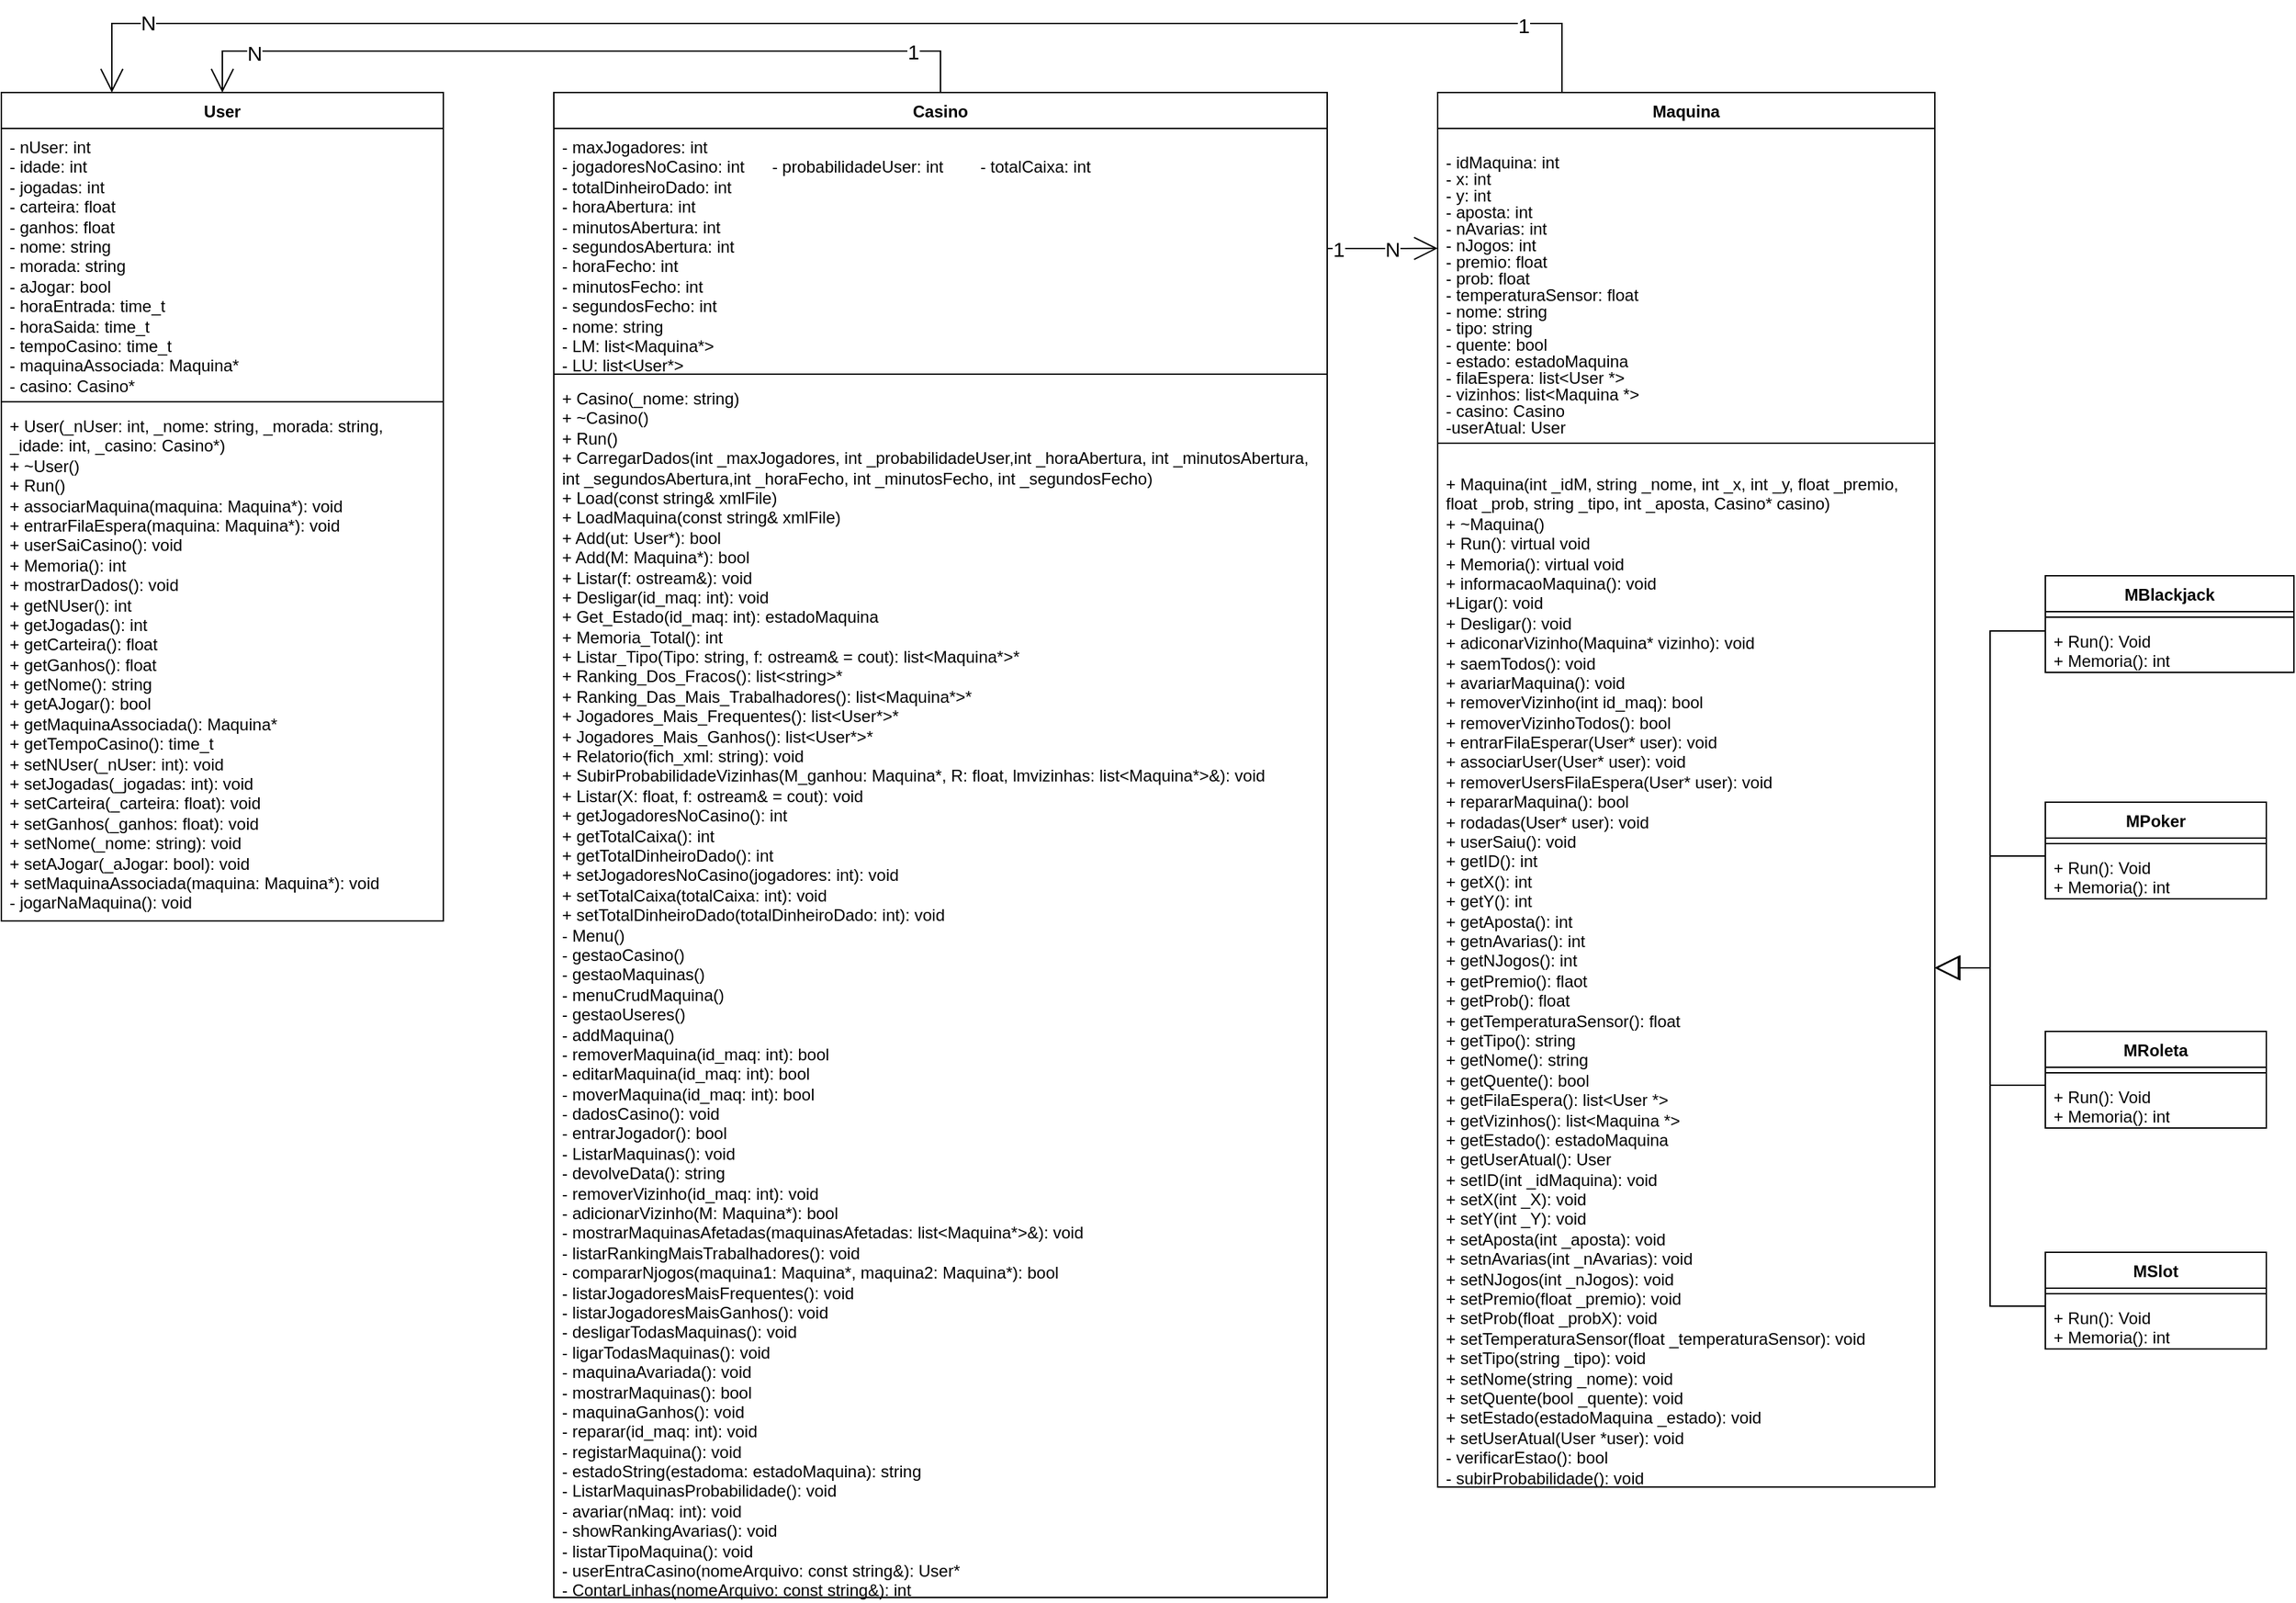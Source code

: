 <mxfile version="23.1.0" type="device">
  <diagram name="Page-1" id="v8UeYEZOYNwBGfjtSWfb">
    <mxGraphModel dx="1949" dy="534" grid="1" gridSize="10" guides="1" tooltips="1" connect="1" arrows="1" fold="1" page="1" pageScale="1" pageWidth="850" pageHeight="1100" math="0" shadow="0">
      <root>
        <mxCell id="0" />
        <mxCell id="1" parent="0" />
        <mxCell id="SOwEXC-4IN14rf8NVUA4-1" value="Casino" style="swimlane;fontStyle=1;align=center;verticalAlign=top;childLayout=stackLayout;horizontal=1;startSize=26;horizontalStack=0;resizeParent=1;resizeParentMax=0;resizeLast=0;collapsible=1;marginBottom=0;whiteSpace=wrap;html=1;" parent="1" vertex="1">
          <mxGeometry x="-160" y="80" width="560" height="1090" as="geometry" />
        </mxCell>
        <mxCell id="SOwEXC-4IN14rf8NVUA4-2" value="- maxJogadores: int&amp;nbsp; &amp;nbsp; &amp;nbsp; &amp;nbsp; &amp;nbsp; &amp;nbsp; &lt;br&gt;- jogadoresNoCasino: int&amp;nbsp; &amp;nbsp; &amp;nbsp; - probabilidadeUser: int&amp;nbsp; &amp;nbsp; &amp;nbsp; &amp;nbsp; - totalCaixa: int&amp;nbsp; &amp;nbsp; &amp;nbsp; &amp;nbsp; &amp;nbsp; &amp;nbsp; &amp;nbsp; &amp;nbsp; &amp;nbsp;&lt;br style=&quot;border-color: var(--border-color); padding: 0px; margin: 0px;&quot;&gt;- totalDinheiroDado: int&amp;nbsp; &amp;nbsp; &amp;nbsp; &lt;br&gt;- horaAbertura: int&amp;nbsp; &amp;nbsp; &amp;nbsp; &amp;nbsp; &amp;nbsp; &amp;nbsp; &amp;nbsp;&lt;br&gt;- minutosAbertura: int&amp;nbsp; &amp;nbsp; &amp;nbsp; &amp;nbsp;&amp;nbsp;&lt;br&gt;- segundosAbertura: int&amp;nbsp; &amp;nbsp; &lt;br&gt;- horaFecho: int&amp;nbsp; &amp;nbsp; &amp;nbsp; &amp;nbsp; &amp;nbsp; &amp;nbsp; &amp;nbsp; &amp;nbsp; &lt;br&gt;- minutosFecho: int&amp;nbsp; &amp;nbsp; &amp;nbsp; &amp;nbsp; &amp;nbsp; &amp;nbsp;&amp;nbsp;&lt;br style=&quot;border-color: var(--border-color); padding: 0px; margin: 0px;&quot;&gt;- segundosFecho: int&amp;nbsp; &amp;nbsp; &amp;nbsp; &amp;nbsp; &lt;br&gt;- nome: string&amp;nbsp; &amp;nbsp; &amp;nbsp; &amp;nbsp; &amp;nbsp; &amp;nbsp; &amp;nbsp; &amp;nbsp; &amp;nbsp; &amp;nbsp; &lt;br&gt;- LM: list&amp;lt;Maquina*&amp;gt;&amp;nbsp; &amp;nbsp; &amp;nbsp; &amp;nbsp; &amp;nbsp;&amp;nbsp;&lt;br style=&quot;border-color: var(--border-color); padding: 0px; margin: 0px;&quot;&gt;- LU: list&amp;lt;User*&amp;gt;&amp;nbsp; &amp;nbsp;" style="text;strokeColor=none;fillColor=none;align=left;verticalAlign=top;spacingLeft=4;spacingRight=4;overflow=hidden;rotatable=0;points=[[0,0.5],[1,0.5]];portConstraint=eastwest;whiteSpace=wrap;html=1;" parent="SOwEXC-4IN14rf8NVUA4-1" vertex="1">
          <mxGeometry y="26" width="560" height="174" as="geometry" />
        </mxCell>
        <mxCell id="SOwEXC-4IN14rf8NVUA4-3" value="" style="line;strokeWidth=1;fillColor=none;align=left;verticalAlign=middle;spacingTop=-1;spacingLeft=3;spacingRight=3;rotatable=0;labelPosition=right;points=[];portConstraint=eastwest;strokeColor=inherit;" parent="SOwEXC-4IN14rf8NVUA4-1" vertex="1">
          <mxGeometry y="200" width="560" height="8" as="geometry" />
        </mxCell>
        <mxCell id="SOwEXC-4IN14rf8NVUA4-4" value="+ Casino(_nome: string)&amp;nbsp; &amp;nbsp; &amp;nbsp; &amp;nbsp; &amp;nbsp; &amp;nbsp;&lt;br style=&quot;border-color: var(--border-color); padding: 0px; margin: 0px;&quot;&gt;+ ~Casino()&amp;nbsp; &amp;nbsp; &amp;nbsp; &amp;nbsp; &amp;nbsp; &amp;nbsp; &amp;nbsp; &amp;nbsp; &amp;nbsp; &amp;nbsp; &amp;nbsp; &amp;nbsp;&lt;br style=&quot;border-color: var(--border-color); padding: 0px; margin: 0px;&quot;&gt;+ Run()&amp;nbsp; &amp;nbsp; &amp;nbsp; &amp;nbsp; &amp;nbsp; &amp;nbsp; &amp;nbsp; &amp;nbsp; &amp;nbsp; &amp;nbsp; &amp;nbsp; &amp;nbsp; &amp;nbsp; &amp;nbsp;&lt;br style=&quot;border-color: var(--border-color); padding: 0px; margin: 0px;&quot;&gt;+ CarregarDados(int _maxJogadores, int _probabilidadeUser,int _horaAbertura, int _minutosAbertura, int _segundosAbertura,int _horaFecho, int _minutosFecho, int _segundosFecho)&amp;nbsp; &amp;nbsp; &amp;nbsp; &amp;nbsp; &amp;nbsp; &amp;nbsp; &amp;nbsp;&amp;nbsp;&lt;br style=&quot;border-color: var(--border-color); padding: 0px; margin: 0px;&quot;&gt;+ Load(const string&amp;amp; xmlFile)&amp;nbsp; &amp;nbsp; &amp;nbsp; &amp;nbsp; &amp;nbsp; &amp;nbsp; &amp;nbsp; &amp;nbsp; &amp;nbsp; &amp;nbsp; &amp;nbsp; &amp;nbsp;&lt;br style=&quot;border-color: var(--border-color); padding: 0px; margin: 0px;&quot;&gt;+ LoadMaquina(const string&amp;amp; xmlFile)&amp;nbsp; &amp;nbsp; &amp;nbsp; &amp;nbsp; &amp;nbsp; &amp;nbsp; &amp;nbsp; &amp;nbsp;&amp;nbsp;&lt;br style=&quot;border-color: var(--border-color); padding: 0px; margin: 0px;&quot;&gt;+ Add(ut: User*): bool&amp;nbsp; &amp;nbsp; &amp;nbsp; &amp;nbsp; &amp;nbsp; &amp;nbsp;&amp;nbsp;&lt;br style=&quot;border-color: var(--border-color); padding: 0px; margin: 0px;&quot;&gt;+ Add(M: Maquina*): bool&amp;nbsp; &amp;nbsp; &amp;nbsp; &amp;nbsp; &amp;nbsp;&amp;nbsp;&lt;br style=&quot;border-color: var(--border-color); padding: 0px; margin: 0px;&quot;&gt;+ Listar(f: ostream&amp;amp;): void&amp;nbsp; &amp;nbsp; &amp;nbsp; &amp;nbsp;&lt;br style=&quot;border-color: var(--border-color); padding: 0px; margin: 0px;&quot;&gt;+ Desligar(id_maq: int): void&amp;nbsp; &amp;nbsp; &amp;nbsp;&lt;br style=&quot;border-color: var(--border-color); padding: 0px; margin: 0px;&quot;&gt;+ Get_Estado(id_maq: int): estadoMaquina&amp;nbsp;&lt;br style=&quot;border-color: var(--border-color); padding: 0px; margin: 0px;&quot;&gt;+ Memoria_Total(): int&amp;nbsp; &amp;nbsp; &amp;nbsp; &amp;nbsp; &amp;nbsp; &amp;nbsp;&amp;nbsp;&lt;br style=&quot;border-color: var(--border-color); padding: 0px; margin: 0px;&quot;&gt;+ Listar_Tipo(Tipo: string, f: ostream&amp;amp; = cout): list&amp;lt;Maquina*&amp;gt;*&amp;nbsp;&lt;br style=&quot;border-color: var(--border-color); padding: 0px; margin: 0px;&quot;&gt;+ Ranking_Dos_Fracos(): list&amp;lt;string&amp;gt;*&amp;nbsp;&lt;br style=&quot;border-color: var(--border-color); padding: 0px; margin: 0px;&quot;&gt;+ Ranking_Das_Mais_Trabalhadores(): list&amp;lt;Maquina*&amp;gt;*&amp;nbsp;&lt;br style=&quot;border-color: var(--border-color); padding: 0px; margin: 0px;&quot;&gt;+ Jogadores_Mais_Frequentes(): list&amp;lt;User*&amp;gt;*&amp;nbsp;&lt;br style=&quot;border-color: var(--border-color); padding: 0px; margin: 0px;&quot;&gt;+ Jogadores_Mais_Ganhos(): list&amp;lt;User*&amp;gt;*&amp;nbsp;&lt;br style=&quot;border-color: var(--border-color); padding: 0px; margin: 0px;&quot;&gt;+ Relatorio(fich_xml: string): void&amp;nbsp;&lt;br style=&quot;border-color: var(--border-color); padding: 0px; margin: 0px;&quot;&gt;+ SubirProbabilidadeVizinhas(M_ganhou: Maquina*, R: float, lmvizinhas: list&amp;lt;Maquina*&amp;gt;&amp;amp;): void&amp;nbsp;&lt;br style=&quot;border-color: var(--border-color); padding: 0px; margin: 0px;&quot;&gt;+ Listar(X: float, f: ostream&amp;amp; = cout): void&amp;nbsp;&lt;br style=&quot;border-color: var(--border-color); padding: 0px; margin: 0px;&quot;&gt;+ getJogadoresNoCasino(): int&amp;nbsp; &amp;nbsp; &amp;nbsp;&lt;br style=&quot;border-color: var(--border-color); padding: 0px; margin: 0px;&quot;&gt;+ getTotalCaixa(): int&amp;nbsp; &amp;nbsp; &amp;nbsp; &amp;nbsp; &amp;nbsp; &amp;nbsp;&amp;nbsp;&lt;br style=&quot;border-color: var(--border-color); padding: 0px; margin: 0px;&quot;&gt;+ getTotalDinheiroDado(): int&amp;nbsp; &amp;nbsp; &amp;nbsp;&lt;br style=&quot;border-color: var(--border-color); padding: 0px; margin: 0px;&quot;&gt;+ setJogadoresNoCasino(jogadores: int): void&amp;nbsp;&lt;br style=&quot;border-color: var(--border-color); padding: 0px; margin: 0px;&quot;&gt;+ setTotalCaixa(totalCaixa: int): void&amp;nbsp;&lt;br style=&quot;border-color: var(--border-color); padding: 0px; margin: 0px;&quot;&gt;+ setTotalDinheiroDado(totalDinheiroDado: int): void&amp;nbsp;&lt;br&gt;- Menu()&amp;nbsp; &amp;nbsp; &amp;nbsp; &amp;nbsp; &amp;nbsp; &amp;nbsp; &amp;nbsp; &amp;nbsp; &amp;nbsp; &amp;nbsp; &amp;nbsp; &amp;nbsp; &amp;nbsp;&amp;nbsp;&lt;br style=&quot;border-color: var(--border-color); padding: 0px; margin: 0px;&quot;&gt;- gestaoCasino()&amp;nbsp; &amp;nbsp; &amp;nbsp; &amp;nbsp; &amp;nbsp; &amp;nbsp; &amp;nbsp; &amp;nbsp; &amp;nbsp;&amp;nbsp;&lt;br style=&quot;border-color: var(--border-color); padding: 0px; margin: 0px;&quot;&gt;- gestaoMaquinas()&amp;nbsp; &amp;nbsp; &amp;nbsp; &amp;nbsp; &amp;nbsp; &amp;nbsp; &amp;nbsp; &amp;nbsp;&amp;nbsp;&lt;br style=&quot;border-color: var(--border-color); padding: 0px; margin: 0px;&quot;&gt;- menuCrudMaquina()&amp;nbsp; &amp;nbsp; &amp;nbsp; &amp;nbsp; &amp;nbsp; &amp;nbsp; &amp;nbsp; &amp;nbsp;&lt;br style=&quot;border-color: var(--border-color); padding: 0px; margin: 0px;&quot;&gt;- gestaoUseres()&amp;nbsp; &amp;nbsp; &amp;nbsp; &amp;nbsp; &amp;nbsp; &amp;nbsp; &amp;nbsp; &amp;nbsp; &amp;nbsp;&amp;nbsp;&lt;br style=&quot;border-color: var(--border-color); padding: 0px; margin: 0px;&quot;&gt;- addMaquina()&amp;nbsp; &amp;nbsp; &amp;nbsp; &amp;nbsp; &amp;nbsp; &amp;nbsp; &amp;nbsp; &amp;nbsp; &amp;nbsp; &amp;nbsp;&amp;nbsp;&lt;br style=&quot;border-color: var(--border-color); padding: 0px; margin: 0px;&quot;&gt;- removerMaquina(id_maq: int): bool&amp;nbsp;&lt;br style=&quot;border-color: var(--border-color); padding: 0px; margin: 0px;&quot;&gt;- editarMaquina(id_maq: int): bool&lt;br style=&quot;border-color: var(--border-color); padding: 0px; margin: 0px;&quot;&gt;- moverMaquina(id_maq: int): bool&amp;nbsp;&lt;br style=&quot;border-color: var(--border-color); padding: 0px; margin: 0px;&quot;&gt;- dadosCasino(): void&amp;nbsp; &amp;nbsp; &amp;nbsp; &amp;nbsp; &amp;nbsp; &amp;nbsp; &amp;nbsp;&lt;br style=&quot;border-color: var(--border-color); padding: 0px; margin: 0px;&quot;&gt;- entrarJogador(): bool&amp;nbsp; &amp;nbsp; &amp;nbsp; &amp;nbsp; &amp;nbsp; &amp;nbsp;&lt;br style=&quot;border-color: var(--border-color); padding: 0px; margin: 0px;&quot;&gt;- ListarMaquinas(): void&amp;nbsp; &amp;nbsp; &amp;nbsp; &amp;nbsp; &amp;nbsp;&amp;nbsp;&lt;br style=&quot;border-color: var(--border-color); padding: 0px; margin: 0px;&quot;&gt;- devolveData(): string&amp;nbsp; &amp;nbsp; &amp;nbsp; &amp;nbsp; &amp;nbsp; &amp;nbsp;&lt;br style=&quot;border-color: var(--border-color); padding: 0px; margin: 0px;&quot;&gt;- removerVizinho(id_maq: int): void&amp;nbsp;&lt;br style=&quot;border-color: var(--border-color); padding: 0px; margin: 0px;&quot;&gt;- adicionarVizinho(M: Maquina*): bool&amp;nbsp;&lt;br style=&quot;border-color: var(--border-color); padding: 0px; margin: 0px;&quot;&gt;- mostrarMaquinasAfetadas(maquinasAfetadas: list&amp;lt;Maquina*&amp;gt;&amp;amp;): void&amp;nbsp;&lt;br style=&quot;border-color: var(--border-color); padding: 0px; margin: 0px;&quot;&gt;- listarRankingMaisTrabalhadores(): void&amp;nbsp;&lt;br style=&quot;border-color: var(--border-color); padding: 0px; margin: 0px;&quot;&gt;- compararNjogos(maquina1: Maquina*, maquina2: Maquina*): bool&amp;nbsp;&lt;br style=&quot;border-color: var(--border-color); padding: 0px; margin: 0px;&quot;&gt;- listarJogadoresMaisFrequentes(): void&amp;nbsp;&lt;br style=&quot;border-color: var(--border-color); padding: 0px; margin: 0px;&quot;&gt;- listarJogadoresMaisGanhos(): void&amp;nbsp;&lt;br style=&quot;border-color: var(--border-color); padding: 0px; margin: 0px;&quot;&gt;- desligarTodasMaquinas(): void&amp;nbsp; &amp;nbsp;&lt;br style=&quot;border-color: var(--border-color); padding: 0px; margin: 0px;&quot;&gt;- ligarTodasMaquinas(): void&amp;nbsp; &amp;nbsp; &amp;nbsp;&amp;nbsp;&lt;br style=&quot;border-color: var(--border-color); padding: 0px; margin: 0px;&quot;&gt;- maquinaAvariada(): void&amp;nbsp; &amp;nbsp; &amp;nbsp; &amp;nbsp; &amp;nbsp;&lt;br style=&quot;border-color: var(--border-color); padding: 0px; margin: 0px;&quot;&gt;- mostrarMaquinas(): bool&amp;nbsp; &amp;nbsp; &amp;nbsp; &amp;nbsp; &amp;nbsp;&lt;br style=&quot;border-color: var(--border-color); padding: 0px; margin: 0px;&quot;&gt;- maquinaGanhos(): void&amp;nbsp; &amp;nbsp; &amp;nbsp; &amp;nbsp; &amp;nbsp; &amp;nbsp;&lt;br style=&quot;border-color: var(--border-color); padding: 0px; margin: 0px;&quot;&gt;- reparar(id_maq: int): void&amp;nbsp; &amp;nbsp; &amp;nbsp;&amp;nbsp;&lt;br style=&quot;border-color: var(--border-color); padding: 0px; margin: 0px;&quot;&gt;- registarMaquina(): void&amp;nbsp; &amp;nbsp; &amp;nbsp; &amp;nbsp; &amp;nbsp;&lt;br style=&quot;border-color: var(--border-color); padding: 0px; margin: 0px;&quot;&gt;- estadoString(estadoma: estadoMaquina): string&amp;nbsp;&lt;br style=&quot;border-color: var(--border-color); padding: 0px; margin: 0px;&quot;&gt;- ListarMaquinasProbabilidade(): void&amp;nbsp;&lt;br style=&quot;border-color: var(--border-color); padding: 0px; margin: 0px;&quot;&gt;- avariar(nMaq: int): void&amp;nbsp; &amp;nbsp; &amp;nbsp; &amp;nbsp; &amp;nbsp;&lt;br style=&quot;border-color: var(--border-color); padding: 0px; margin: 0px;&quot;&gt;- showRankingAvarias(): void&amp;nbsp; &amp;nbsp; &amp;nbsp; &amp;nbsp;&lt;br style=&quot;border-color: var(--border-color); padding: 0px; margin: 0px;&quot;&gt;- listarTipoMaquina(): void&amp;nbsp; &amp;nbsp; &amp;nbsp; &amp;nbsp;&amp;nbsp;&lt;br style=&quot;border-color: var(--border-color); padding: 0px; margin: 0px;&quot;&gt;- userEntraCasino(nomeArquivo: const string&amp;amp;): User*&amp;nbsp;&lt;br style=&quot;border-color: var(--border-color); padding: 0px; margin: 0px;&quot;&gt;- ContarLinhas(nomeArquivo: const string&amp;amp;): int&amp;nbsp;&lt;br style=&quot;border-color: var(--border-color); padding: 0px; margin: 0px;&quot;&gt;- getNome(): string" style="text;strokeColor=none;fillColor=none;align=left;verticalAlign=top;spacingLeft=4;spacingRight=4;overflow=hidden;rotatable=0;points=[[0,0.5],[1,0.5]];portConstraint=eastwest;whiteSpace=wrap;html=1;" parent="SOwEXC-4IN14rf8NVUA4-1" vertex="1">
          <mxGeometry y="208" width="560" height="882" as="geometry" />
        </mxCell>
        <mxCell id="v8InRVTzaZ4bghWR876y-48" style="edgeStyle=orthogonalEdgeStyle;rounded=0;orthogonalLoop=1;jettySize=auto;html=1;exitX=0.5;exitY=0;exitDx=0;exitDy=0;entryX=0.5;entryY=0;entryDx=0;entryDy=0;endArrow=none;endFill=0;startArrow=open;startFill=0;startSize=15;" edge="1" parent="1" source="SOwEXC-4IN14rf8NVUA4-5" target="SOwEXC-4IN14rf8NVUA4-1">
          <mxGeometry relative="1" as="geometry" />
        </mxCell>
        <mxCell id="v8InRVTzaZ4bghWR876y-57" value="&lt;font style=&quot;font-size: 15px;&quot;&gt;N&lt;/font&gt;" style="edgeLabel;html=1;align=center;verticalAlign=middle;resizable=0;points=[];" vertex="1" connectable="0" parent="v8InRVTzaZ4bghWR876y-48">
          <mxGeometry x="-0.817" y="-1" relative="1" as="geometry">
            <mxPoint as="offset" />
          </mxGeometry>
        </mxCell>
        <mxCell id="v8InRVTzaZ4bghWR876y-58" value="&lt;font style=&quot;font-size: 15px;&quot;&gt;1&lt;/font&gt;" style="edgeLabel;html=1;align=center;verticalAlign=middle;resizable=0;points=[];" vertex="1" connectable="0" parent="v8InRVTzaZ4bghWR876y-48">
          <mxGeometry x="0.828" relative="1" as="geometry">
            <mxPoint as="offset" />
          </mxGeometry>
        </mxCell>
        <mxCell id="SOwEXC-4IN14rf8NVUA4-5" value="User" style="swimlane;fontStyle=1;align=center;verticalAlign=top;childLayout=stackLayout;horizontal=1;startSize=26;horizontalStack=0;resizeParent=1;resizeParentMax=0;resizeLast=0;collapsible=1;marginBottom=0;whiteSpace=wrap;html=1;" parent="1" vertex="1">
          <mxGeometry x="-560" y="80" width="320" height="600" as="geometry" />
        </mxCell>
        <mxCell id="SOwEXC-4IN14rf8NVUA4-6" value="- nUser: int&amp;nbsp; &amp;nbsp; &amp;nbsp; &amp;nbsp; &amp;nbsp; &amp;nbsp; &amp;nbsp; &amp;nbsp; &amp;nbsp; &amp;nbsp; &amp;nbsp;&amp;nbsp;&lt;br style=&quot;border-color: var(--border-color); padding: 0px; margin: 0px;&quot;&gt;- idade: int&amp;nbsp; &amp;nbsp; &amp;nbsp; &amp;nbsp; &amp;nbsp; &amp;nbsp; &amp;nbsp; &amp;nbsp; &amp;nbsp; &amp;nbsp; &amp;nbsp;&amp;nbsp;&lt;br style=&quot;border-color: var(--border-color); padding: 0px; margin: 0px;&quot;&gt;- jogadas: int&amp;nbsp; &amp;nbsp; &amp;nbsp; &amp;nbsp; &amp;nbsp; &amp;nbsp; &amp;nbsp; &amp;nbsp; &amp;nbsp; &amp;nbsp;&amp;nbsp;&lt;br style=&quot;border-color: var(--border-color); padding: 0px; margin: 0px;&quot;&gt;- carteira: float&amp;nbsp; &amp;nbsp; &amp;nbsp; &amp;nbsp; &amp;nbsp; &amp;nbsp; &amp;nbsp; &amp;nbsp; &amp;nbsp;&lt;br style=&quot;border-color: var(--border-color); padding: 0px; margin: 0px;&quot;&gt;- ganhos: float&amp;nbsp; &amp;nbsp; &amp;nbsp; &amp;nbsp; &amp;nbsp; &amp;nbsp; &amp;nbsp; &amp;nbsp; &amp;nbsp; &amp;nbsp;&lt;br style=&quot;border-color: var(--border-color); padding: 0px; margin: 0px;&quot;&gt;- nome: string&amp;nbsp; &amp;nbsp; &amp;nbsp; &amp;nbsp; &amp;nbsp; &amp;nbsp; &amp;nbsp; &amp;nbsp; &amp;nbsp; &amp;nbsp;&amp;nbsp;&lt;br style=&quot;border-color: var(--border-color); padding: 0px; margin: 0px;&quot;&gt;- morada: string&amp;nbsp; &amp;nbsp; &amp;nbsp; &amp;nbsp; &amp;nbsp; &amp;nbsp; &amp;nbsp; &amp;nbsp; &amp;nbsp;&amp;nbsp;&lt;br style=&quot;border-color: var(--border-color); padding: 0px; margin: 0px;&quot;&gt;- aJogar: bool&amp;nbsp; &amp;nbsp; &amp;nbsp; &amp;nbsp; &amp;nbsp; &amp;nbsp; &amp;nbsp; &amp;nbsp; &amp;nbsp; &amp;nbsp;&amp;nbsp;&lt;br style=&quot;border-color: var(--border-color); padding: 0px; margin: 0px;&quot;&gt;- horaEntrada: time_t&amp;nbsp; &amp;nbsp; &amp;nbsp; &amp;nbsp; &amp;nbsp; &amp;nbsp; &amp;nbsp;&lt;br style=&quot;border-color: var(--border-color); padding: 0px; margin: 0px;&quot;&gt;- horaSaida: time_t&amp;nbsp; &amp;nbsp; &amp;nbsp; &amp;nbsp; &amp;nbsp; &amp;nbsp; &amp;nbsp; &amp;nbsp;&lt;br style=&quot;border-color: var(--border-color); padding: 0px; margin: 0px;&quot;&gt;- tempoCasino: time_t&amp;nbsp; &amp;nbsp; &amp;nbsp; &amp;nbsp; &amp;nbsp; &amp;nbsp; &amp;nbsp;&lt;br style=&quot;border-color: var(--border-color); padding: 0px; margin: 0px;&quot;&gt;- maquinaAssociada: Maquina*&amp;nbsp; &amp;nbsp; &amp;nbsp;&amp;nbsp;&lt;br style=&quot;border-color: var(--border-color); padding: 0px; margin: 0px;&quot;&gt;- casino: Casino*&amp;nbsp;" style="text;strokeColor=none;fillColor=none;align=left;verticalAlign=top;spacingLeft=4;spacingRight=4;overflow=hidden;rotatable=0;points=[[0,0.5],[1,0.5]];portConstraint=eastwest;whiteSpace=wrap;html=1;" parent="SOwEXC-4IN14rf8NVUA4-5" vertex="1">
          <mxGeometry y="26" width="320" height="194" as="geometry" />
        </mxCell>
        <mxCell id="SOwEXC-4IN14rf8NVUA4-7" value="" style="line;strokeWidth=1;fillColor=none;align=left;verticalAlign=middle;spacingTop=-1;spacingLeft=3;spacingRight=3;rotatable=0;labelPosition=right;points=[];portConstraint=eastwest;strokeColor=inherit;" parent="SOwEXC-4IN14rf8NVUA4-5" vertex="1">
          <mxGeometry y="220" width="320" height="8" as="geometry" />
        </mxCell>
        <mxCell id="SOwEXC-4IN14rf8NVUA4-8" value="+ User(_nUser: int, _nome: string, _morada: string, _idade: int, _casino: Casino*)&amp;nbsp;&lt;br style=&quot;border-color: var(--border-color); padding: 0px; margin: 0px;&quot;&gt;+ ~User()&amp;nbsp; &amp;nbsp; &amp;nbsp; &amp;nbsp; &amp;nbsp; &amp;nbsp; &amp;nbsp; &amp;nbsp; &amp;nbsp; &amp;nbsp; &amp;nbsp; &amp;nbsp; &amp;nbsp;&lt;br style=&quot;border-color: var(--border-color); padding: 0px; margin: 0px;&quot;&gt;+ Run()&amp;nbsp; &amp;nbsp; &amp;nbsp; &amp;nbsp; &amp;nbsp; &amp;nbsp; &amp;nbsp; &amp;nbsp; &amp;nbsp; &amp;nbsp; &amp;nbsp; &amp;nbsp; &amp;nbsp; &amp;nbsp;&lt;br style=&quot;border-color: var(--border-color); padding: 0px; margin: 0px;&quot;&gt;+ associarMaquina(maquina: Maquina*): void&amp;nbsp;&lt;br style=&quot;border-color: var(--border-color); padding: 0px; margin: 0px;&quot;&gt;+ entrarFilaEspera(maquina: Maquina*): void&amp;nbsp;&lt;br style=&quot;border-color: var(--border-color); padding: 0px; margin: 0px;&quot;&gt;+ userSaiCasino(): void&amp;nbsp; &amp;nbsp; &amp;nbsp; &amp;nbsp; &amp;nbsp; &amp;nbsp;&lt;br style=&quot;border-color: var(--border-color); padding: 0px; margin: 0px;&quot;&gt;+ Memoria(): int&amp;nbsp; &amp;nbsp; &amp;nbsp; &amp;nbsp; &amp;nbsp; &amp;nbsp; &amp;nbsp; &amp;nbsp; &amp;nbsp;&amp;nbsp;&lt;br style=&quot;border-color: var(--border-color); padding: 0px; margin: 0px;&quot;&gt;+ mostrarDados(): void&amp;nbsp; &amp;nbsp; &amp;nbsp; &amp;nbsp; &amp;nbsp; &amp;nbsp;&amp;nbsp;&lt;br style=&quot;border-color: var(--border-color); padding: 0px; margin: 0px;&quot;&gt;+ getNUser(): int&amp;nbsp; &amp;nbsp; &amp;nbsp; &amp;nbsp; &amp;nbsp; &amp;nbsp; &amp;nbsp; &amp;nbsp; &amp;nbsp;&lt;br style=&quot;border-color: var(--border-color); padding: 0px; margin: 0px;&quot;&gt;+ getJogadas(): int&amp;nbsp; &amp;nbsp; &amp;nbsp; &amp;nbsp; &amp;nbsp; &amp;nbsp; &amp;nbsp; &amp;nbsp;&lt;br style=&quot;border-color: var(--border-color); padding: 0px; margin: 0px;&quot;&gt;+ getCarteira(): float&amp;nbsp; &amp;nbsp; &amp;nbsp; &amp;nbsp; &amp;nbsp; &amp;nbsp;&amp;nbsp;&lt;br style=&quot;border-color: var(--border-color); padding: 0px; margin: 0px;&quot;&gt;+ getGanhos(): float&amp;nbsp; &amp;nbsp; &amp;nbsp; &amp;nbsp; &amp;nbsp; &amp;nbsp; &amp;nbsp;&amp;nbsp;&lt;br style=&quot;border-color: var(--border-color); padding: 0px; margin: 0px;&quot;&gt;+ getNome(): string&amp;nbsp; &amp;nbsp; &amp;nbsp; &amp;nbsp; &amp;nbsp; &amp;nbsp; &amp;nbsp; &amp;nbsp;&lt;br style=&quot;border-color: var(--border-color); padding: 0px; margin: 0px;&quot;&gt;+ getAJogar(): bool&amp;nbsp; &amp;nbsp; &amp;nbsp; &amp;nbsp; &amp;nbsp; &amp;nbsp; &amp;nbsp; &amp;nbsp;&lt;br style=&quot;border-color: var(--border-color); padding: 0px; margin: 0px;&quot;&gt;+ getMaquinaAssociada(): Maquina*&amp;nbsp;&lt;br style=&quot;border-color: var(--border-color); padding: 0px; margin: 0px;&quot;&gt;+ getTempoCasino(): time_t&amp;nbsp; &amp;nbsp; &amp;nbsp; &amp;nbsp;&amp;nbsp;&lt;br style=&quot;border-color: var(--border-color); padding: 0px; margin: 0px;&quot;&gt;+ setNUser(_nUser: int): void&amp;nbsp; &amp;nbsp; &amp;nbsp;&amp;nbsp;&lt;br style=&quot;border-color: var(--border-color); padding: 0px; margin: 0px;&quot;&gt;+ setJogadas(_jogadas: int): void&amp;nbsp;&lt;br style=&quot;border-color: var(--border-color); padding: 0px; margin: 0px;&quot;&gt;+ setCarteira(_carteira: float): void&amp;nbsp;&lt;br style=&quot;border-color: var(--border-color); padding: 0px; margin: 0px;&quot;&gt;+ setGanhos(_ganhos: float): void&amp;nbsp;&lt;br style=&quot;border-color: var(--border-color); padding: 0px; margin: 0px;&quot;&gt;+ setNome(_nome: string): void&amp;nbsp; &amp;nbsp; &amp;nbsp;&lt;br style=&quot;border-color: var(--border-color); padding: 0px; margin: 0px;&quot;&gt;+ setAJogar(_aJogar: bool): void&amp;nbsp;&amp;nbsp;&lt;br style=&quot;border-color: var(--border-color); padding: 0px; margin: 0px;&quot;&gt;+ setMaquinaAssociada(maquina: Maquina*): void&amp;nbsp;&lt;br&gt;- jogarNaMaquina(): void&amp;nbsp;" style="text;strokeColor=none;fillColor=none;align=left;verticalAlign=top;spacingLeft=4;spacingRight=4;overflow=hidden;rotatable=0;points=[[0,0.5],[1,0.5]];portConstraint=eastwest;whiteSpace=wrap;html=1;" parent="SOwEXC-4IN14rf8NVUA4-5" vertex="1">
          <mxGeometry y="228" width="320" height="372" as="geometry" />
        </mxCell>
        <mxCell id="v8InRVTzaZ4bghWR876y-50" style="edgeStyle=orthogonalEdgeStyle;rounded=0;orthogonalLoop=1;jettySize=auto;html=1;exitX=0.25;exitY=0;exitDx=0;exitDy=0;entryX=0.25;entryY=0;entryDx=0;entryDy=0;endArrow=open;endFill=0;endSize=15;" edge="1" parent="1" source="SOwEXC-4IN14rf8NVUA4-13" target="SOwEXC-4IN14rf8NVUA4-5">
          <mxGeometry relative="1" as="geometry">
            <Array as="points">
              <mxPoint x="570" y="30" />
              <mxPoint x="-480" y="30" />
            </Array>
          </mxGeometry>
        </mxCell>
        <mxCell id="v8InRVTzaZ4bghWR876y-60" value="&lt;font style=&quot;font-size: 15px;&quot;&gt;N&lt;/font&gt;" style="edgeLabel;html=1;align=center;verticalAlign=middle;resizable=0;points=[];" vertex="1" connectable="0" parent="v8InRVTzaZ4bghWR876y-50">
          <mxGeometry x="0.868" y="-1" relative="1" as="geometry">
            <mxPoint as="offset" />
          </mxGeometry>
        </mxCell>
        <mxCell id="v8InRVTzaZ4bghWR876y-61" value="&lt;font style=&quot;font-size: 15px;&quot;&gt;1&lt;/font&gt;" style="edgeLabel;html=1;align=center;verticalAlign=middle;resizable=0;points=[];" vertex="1" connectable="0" parent="v8InRVTzaZ4bghWR876y-50">
          <mxGeometry x="-0.864" y="1" relative="1" as="geometry">
            <mxPoint as="offset" />
          </mxGeometry>
        </mxCell>
        <mxCell id="SOwEXC-4IN14rf8NVUA4-13" value="Maquina" style="swimlane;fontStyle=1;align=center;verticalAlign=top;childLayout=stackLayout;horizontal=1;startSize=26;horizontalStack=0;resizeParent=1;resizeParentMax=0;resizeLast=0;collapsible=1;marginBottom=0;whiteSpace=wrap;html=1;" parent="1" vertex="1">
          <mxGeometry x="480" y="80" width="360" height="1010" as="geometry" />
        </mxCell>
        <mxCell id="v8InRVTzaZ4bghWR876y-22" value="&lt;p style=&quot;line-height: 100%;&quot;&gt;&lt;font style=&quot;font-size: 12px;&quot;&gt;- idMaquina: int&lt;br&gt;- x: int&lt;br&gt;- y: int&lt;br&gt;- aposta: int&lt;br&gt;- nAvarias: int&lt;br&gt;- nJogos: int&lt;br&gt;- premio: float&lt;br&gt;- prob: float&lt;br&gt;- temperaturaSensor: float&lt;br&gt;- nome: string&lt;br&gt;- tipo: string&lt;br&gt;- quente: bool&lt;br&gt;- estado: estadoMaquina&lt;br&gt;- filaEspera: list&amp;lt;User *&amp;gt;&lt;br&gt;- vizinhos: list&amp;lt;Maquina *&amp;gt;&lt;br&gt;- casino: Casino&lt;br&gt;-userAtual: User&lt;/font&gt;&lt;/p&gt;" style="text;strokeColor=none;fillColor=none;align=left;verticalAlign=top;spacingLeft=4;spacingRight=4;overflow=hidden;rotatable=0;points=[[0,0.5],[1,0.5]];portConstraint=eastwest;whiteSpace=wrap;html=1;opacity=60;" vertex="1" parent="SOwEXC-4IN14rf8NVUA4-13">
          <mxGeometry y="26" width="360" height="224" as="geometry" />
        </mxCell>
        <mxCell id="SOwEXC-4IN14rf8NVUA4-15" value="" style="line;strokeWidth=1;fillColor=none;align=left;verticalAlign=middle;spacingTop=-1;spacingLeft=3;spacingRight=3;rotatable=0;labelPosition=right;points=[];portConstraint=eastwest;strokeColor=inherit;" parent="SOwEXC-4IN14rf8NVUA4-13" vertex="1">
          <mxGeometry y="250" width="360" height="8" as="geometry" />
        </mxCell>
        <mxCell id="SOwEXC-4IN14rf8NVUA4-16" value="&lt;p style=&quot;line-height: 100%;&quot;&gt;&lt;/p&gt;+ Maquina(int _idM, string _nome, int _x, int _y, float _premio, float _prob, string _tipo, int _aposta, Casino* casino)&lt;br&gt;+ ~Maquina()&lt;br&gt;+ Run(): virtual void&lt;br&gt;+ Memoria(): virtual void&lt;br&gt;+ informacaoMaquina(): void&lt;br&gt;+Ligar(): void&lt;br&gt;+ Desligar(): void&lt;br&gt;+ adiconarVizinho(Maquina* vizinho): void&lt;br&gt;+ saemTodos(): void&lt;br&gt;+ avariarMaquina(): void&lt;br&gt;+ removerVizinho(int id_maq): bool&lt;br&gt;+ removerVizinhoTodos(): bool&lt;br&gt;+ entrarFilaEsperar(User* user): void&lt;br&gt;+ associarUser(User* user): void&lt;br&gt;+ removerUsersFilaEspera(User* user): void&lt;br&gt;+ repararMaquina(): bool&lt;br&gt;+ rodadas(User* user): void&lt;br&gt;+ userSaiu(): void&lt;br&gt;+ getID(): int&lt;br&gt;+ getX(): int&lt;br&gt;+ getY(): int&lt;br&gt;+ getAposta(): int&lt;br&gt;+ getnAvarias(): int&lt;br&gt;+ getNJogos(): int&lt;br&gt;+ getPremio(): flaot&lt;br&gt;+ getProb(): float&lt;br&gt;+ getTemperaturaSensor(): float&lt;br&gt;+ getTipo(): string&lt;br&gt;+ getNome(): string&lt;br&gt;+ getQuente(): bool&lt;br&gt;+ getFilaEspera(): list&amp;lt;User *&amp;gt;&lt;br&gt;+ getVizinhos(): list&amp;lt;Maquina *&amp;gt;&lt;br&gt;+ getEstado(): estadoMaquina&lt;br&gt;+ getUserAtual(): User&lt;br&gt;+ setID(int _idMaquina): void&lt;br&gt;+ setX(int _X): void&lt;br&gt;+ setY(int _Y): void&lt;br&gt;+ setAposta(int _aposta): void&lt;br&gt;+ setnAvarias(int _nAvarias): void&lt;br&gt;+ setNJogos(int _nJogos): void&lt;br&gt;+ setPremio(float _premio): void&lt;br&gt;+ setProb(float _probX): void&lt;br&gt;+ setTemperaturaSensor(float _temperaturaSensor): void&lt;br&gt;+ setTipo(string _tipo): void&lt;br&gt;+ setNome(string _nome): void&lt;br&gt;+ setQuente(bool _quente): void&lt;br&gt;+ setEstado(estadoMaquina _estado): void&lt;br&gt;+ setUserAtual(User *user): void&lt;br&gt;- verificarEstao(): bool&lt;br&gt;- subirProbabilidade(): void" style="text;strokeColor=none;fillColor=none;align=left;verticalAlign=top;spacingLeft=4;spacingRight=4;overflow=hidden;rotatable=0;points=[[0,0.5],[1,0.5]];portConstraint=eastwest;whiteSpace=wrap;html=1;" parent="SOwEXC-4IN14rf8NVUA4-13" vertex="1">
          <mxGeometry y="258" width="360" height="752" as="geometry" />
        </mxCell>
        <mxCell id="v8InRVTzaZ4bghWR876y-25" value="MPoker" style="swimlane;fontStyle=1;align=center;verticalAlign=top;childLayout=stackLayout;horizontal=1;startSize=26;horizontalStack=0;resizeParent=1;resizeParentMax=0;resizeLast=0;collapsible=1;marginBottom=0;whiteSpace=wrap;html=1;" vertex="1" parent="1">
          <mxGeometry x="920" y="594" width="160" height="70" as="geometry" />
        </mxCell>
        <mxCell id="v8InRVTzaZ4bghWR876y-27" value="" style="line;strokeWidth=1;fillColor=none;align=left;verticalAlign=middle;spacingTop=-1;spacingLeft=3;spacingRight=3;rotatable=0;labelPosition=right;points=[];portConstraint=eastwest;strokeColor=inherit;" vertex="1" parent="v8InRVTzaZ4bghWR876y-25">
          <mxGeometry y="26" width="160" height="8" as="geometry" />
        </mxCell>
        <mxCell id="v8InRVTzaZ4bghWR876y-28" value="+ Run(): Void&lt;br style=&quot;border-color: var(--border-color);&quot;&gt;+ Memoria(): int" style="text;strokeColor=none;fillColor=none;align=left;verticalAlign=top;spacingLeft=4;spacingRight=4;overflow=hidden;rotatable=0;points=[[0,0.5],[1,0.5]];portConstraint=eastwest;whiteSpace=wrap;html=1;" vertex="1" parent="v8InRVTzaZ4bghWR876y-25">
          <mxGeometry y="34" width="160" height="36" as="geometry" />
        </mxCell>
        <mxCell id="v8InRVTzaZ4bghWR876y-29" value="MRoleta" style="swimlane;fontStyle=1;align=center;verticalAlign=top;childLayout=stackLayout;horizontal=1;startSize=26;horizontalStack=0;resizeParent=1;resizeParentMax=0;resizeLast=0;collapsible=1;marginBottom=0;whiteSpace=wrap;html=1;" vertex="1" parent="1">
          <mxGeometry x="920" y="760" width="160" height="70" as="geometry" />
        </mxCell>
        <mxCell id="v8InRVTzaZ4bghWR876y-31" value="" style="line;strokeWidth=1;fillColor=none;align=left;verticalAlign=middle;spacingTop=-1;spacingLeft=3;spacingRight=3;rotatable=0;labelPosition=right;points=[];portConstraint=eastwest;strokeColor=inherit;" vertex="1" parent="v8InRVTzaZ4bghWR876y-29">
          <mxGeometry y="26" width="160" height="8" as="geometry" />
        </mxCell>
        <mxCell id="v8InRVTzaZ4bghWR876y-32" value="+ Run(): Void&lt;br style=&quot;border-color: var(--border-color);&quot;&gt;+ Memoria(): int" style="text;strokeColor=none;fillColor=none;align=left;verticalAlign=top;spacingLeft=4;spacingRight=4;overflow=hidden;rotatable=0;points=[[0,0.5],[1,0.5]];portConstraint=eastwest;whiteSpace=wrap;html=1;" vertex="1" parent="v8InRVTzaZ4bghWR876y-29">
          <mxGeometry y="34" width="160" height="36" as="geometry" />
        </mxCell>
        <mxCell id="v8InRVTzaZ4bghWR876y-33" value="MBlackjack" style="swimlane;fontStyle=1;align=center;verticalAlign=top;childLayout=stackLayout;horizontal=1;startSize=26;horizontalStack=0;resizeParent=1;resizeParentMax=0;resizeLast=0;collapsible=1;marginBottom=0;whiteSpace=wrap;html=1;" vertex="1" parent="1">
          <mxGeometry x="920" y="430" width="180" height="70" as="geometry" />
        </mxCell>
        <mxCell id="v8InRVTzaZ4bghWR876y-35" value="" style="line;strokeWidth=1;fillColor=none;align=left;verticalAlign=middle;spacingTop=-1;spacingLeft=3;spacingRight=3;rotatable=0;labelPosition=right;points=[];portConstraint=eastwest;strokeColor=inherit;" vertex="1" parent="v8InRVTzaZ4bghWR876y-33">
          <mxGeometry y="26" width="180" height="8" as="geometry" />
        </mxCell>
        <mxCell id="v8InRVTzaZ4bghWR876y-36" value="+ Run(): Void&lt;br&gt;+ Memoria(): int" style="text;strokeColor=none;fillColor=none;align=left;verticalAlign=top;spacingLeft=4;spacingRight=4;overflow=hidden;rotatable=0;points=[[0,0.5],[1,0.5]];portConstraint=eastwest;whiteSpace=wrap;html=1;" vertex="1" parent="v8InRVTzaZ4bghWR876y-33">
          <mxGeometry y="34" width="180" height="36" as="geometry" />
        </mxCell>
        <mxCell id="v8InRVTzaZ4bghWR876y-37" value="MSlot" style="swimlane;fontStyle=1;align=center;verticalAlign=top;childLayout=stackLayout;horizontal=1;startSize=26;horizontalStack=0;resizeParent=1;resizeParentMax=0;resizeLast=0;collapsible=1;marginBottom=0;whiteSpace=wrap;html=1;" vertex="1" parent="1">
          <mxGeometry x="920" y="920" width="160" height="70" as="geometry" />
        </mxCell>
        <mxCell id="v8InRVTzaZ4bghWR876y-39" value="" style="line;strokeWidth=1;fillColor=none;align=left;verticalAlign=middle;spacingTop=-1;spacingLeft=3;spacingRight=3;rotatable=0;labelPosition=right;points=[];portConstraint=eastwest;strokeColor=inherit;" vertex="1" parent="v8InRVTzaZ4bghWR876y-37">
          <mxGeometry y="26" width="160" height="8" as="geometry" />
        </mxCell>
        <mxCell id="v8InRVTzaZ4bghWR876y-40" value="+ Run(): Void&lt;br style=&quot;border-color: var(--border-color);&quot;&gt;+ Memoria(): int" style="text;strokeColor=none;fillColor=none;align=left;verticalAlign=top;spacingLeft=4;spacingRight=4;overflow=hidden;rotatable=0;points=[[0,0.5],[1,0.5]];portConstraint=eastwest;whiteSpace=wrap;html=1;" vertex="1" parent="v8InRVTzaZ4bghWR876y-37">
          <mxGeometry y="34" width="160" height="36" as="geometry" />
        </mxCell>
        <mxCell id="v8InRVTzaZ4bghWR876y-43" style="edgeStyle=orthogonalEdgeStyle;rounded=0;orthogonalLoop=1;jettySize=auto;html=1;exitX=0;exitY=0.5;exitDx=0;exitDy=0;endArrow=block;endFill=0;endSize=15;startSize=15;" edge="1" parent="1" target="SOwEXC-4IN14rf8NVUA4-16">
          <mxGeometry relative="1" as="geometry">
            <mxPoint x="920" y="469" as="sourcePoint" />
            <Array as="points">
              <mxPoint x="880" y="470" />
              <mxPoint x="880" y="714" />
            </Array>
          </mxGeometry>
        </mxCell>
        <mxCell id="v8InRVTzaZ4bghWR876y-44" style="edgeStyle=orthogonalEdgeStyle;rounded=0;orthogonalLoop=1;jettySize=auto;html=1;exitX=0;exitY=0.5;exitDx=0;exitDy=0;entryX=1;entryY=0.5;entryDx=0;entryDy=0;endArrow=block;endFill=0;endSize=16;startSize=15;" edge="1" parent="1" target="SOwEXC-4IN14rf8NVUA4-16">
          <mxGeometry relative="1" as="geometry">
            <mxPoint x="890" y="410" as="targetPoint" />
            <mxPoint x="920" y="633" as="sourcePoint" />
            <Array as="points">
              <mxPoint x="880" y="633" />
              <mxPoint x="880" y="714" />
            </Array>
          </mxGeometry>
        </mxCell>
        <mxCell id="v8InRVTzaZ4bghWR876y-46" style="edgeStyle=orthogonalEdgeStyle;rounded=0;orthogonalLoop=1;jettySize=auto;html=1;exitX=0;exitY=0.5;exitDx=0;exitDy=0;entryX=1;entryY=0.5;entryDx=0;entryDy=0;endArrow=block;endFill=0;startSize=15;endSize=15;" edge="1" parent="1" target="SOwEXC-4IN14rf8NVUA4-16">
          <mxGeometry relative="1" as="geometry">
            <mxPoint x="910" y="479.714" as="targetPoint" />
            <mxPoint x="920" y="799" as="sourcePoint" />
            <Array as="points">
              <mxPoint x="880" y="799" />
              <mxPoint x="880" y="714" />
            </Array>
          </mxGeometry>
        </mxCell>
        <mxCell id="v8InRVTzaZ4bghWR876y-47" style="edgeStyle=orthogonalEdgeStyle;rounded=0;orthogonalLoop=1;jettySize=auto;html=1;exitX=0;exitY=0.5;exitDx=0;exitDy=0;entryX=1;entryY=0.5;entryDx=0;entryDy=0;endArrow=block;endFill=0;startSize=15;endSize=15;" edge="1" parent="1" target="SOwEXC-4IN14rf8NVUA4-16">
          <mxGeometry relative="1" as="geometry">
            <mxPoint x="900" y="649.714" as="targetPoint" />
            <mxPoint x="920" y="959.0" as="sourcePoint" />
            <Array as="points">
              <mxPoint x="880" y="959" />
              <mxPoint x="880" y="714" />
            </Array>
          </mxGeometry>
        </mxCell>
        <mxCell id="v8InRVTzaZ4bghWR876y-54" style="edgeStyle=orthogonalEdgeStyle;rounded=0;orthogonalLoop=1;jettySize=auto;html=1;exitX=1;exitY=0.5;exitDx=0;exitDy=0;entryX=0;entryY=0.388;entryDx=0;entryDy=0;entryPerimeter=0;endArrow=open;endFill=0;endSize=15;" edge="1" parent="1" source="SOwEXC-4IN14rf8NVUA4-2" target="v8InRVTzaZ4bghWR876y-22">
          <mxGeometry relative="1" as="geometry" />
        </mxCell>
        <mxCell id="v8InRVTzaZ4bghWR876y-55" value="&lt;font style=&quot;font-size: 15px;&quot;&gt;1&lt;/font&gt;" style="edgeLabel;html=1;align=center;verticalAlign=middle;resizable=0;points=[];" vertex="1" connectable="0" parent="v8InRVTzaZ4bghWR876y-54">
          <mxGeometry x="-0.65" relative="1" as="geometry">
            <mxPoint x="-6" as="offset" />
          </mxGeometry>
        </mxCell>
        <mxCell id="v8InRVTzaZ4bghWR876y-56" value="&lt;font style=&quot;font-size: 15px;&quot;&gt;N&lt;/font&gt;" style="edgeLabel;html=1;align=center;verticalAlign=middle;resizable=0;points=[];" vertex="1" connectable="0" parent="v8InRVTzaZ4bghWR876y-54">
          <mxGeometry x="0.276" relative="1" as="geometry">
            <mxPoint x="-4" as="offset" />
          </mxGeometry>
        </mxCell>
      </root>
    </mxGraphModel>
  </diagram>
</mxfile>
